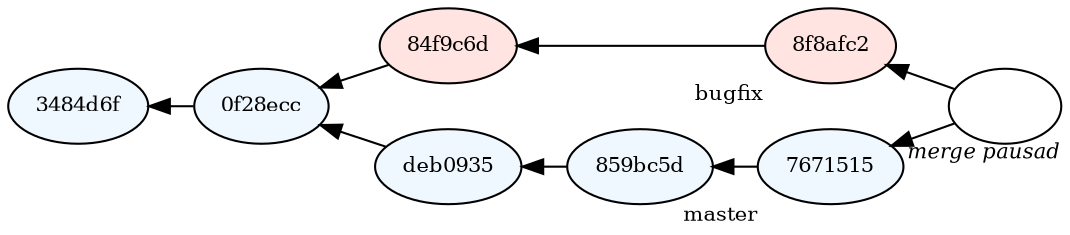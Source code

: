 digraph branch 
{
  rankdir=LR
  ranksep=0.3
  nodesep=0.3
  node [fontsize=10, style=filled]
  edge [dir = "back"]
  c2 [label = "3484d6f", fillcolor=aliceblue]
  c3 [label = "0f28ecc", fillcolor=aliceblue]
  c4 [label = "84f9c6d", fillcolor=mistyrose]
  c5 [label = "8f8afc2", xlabel="bugfix", fillcolor=mistyrose]
  c6 [label = "deb0935", fillcolor=aliceblue]
  c7 [label = "859bc5d", fillcolor=aliceblue]
  c8 [label = "7671515", xlabel="master", fillcolor=aliceblue]
  c9 [label = "", xlabel=<<I>merge pausad</I>>, fillcolor=none]


  c2 -> c3 -> c4 -> c5 -> c9
  c3 -> c6 -> c7  -> c8 -> c9
}